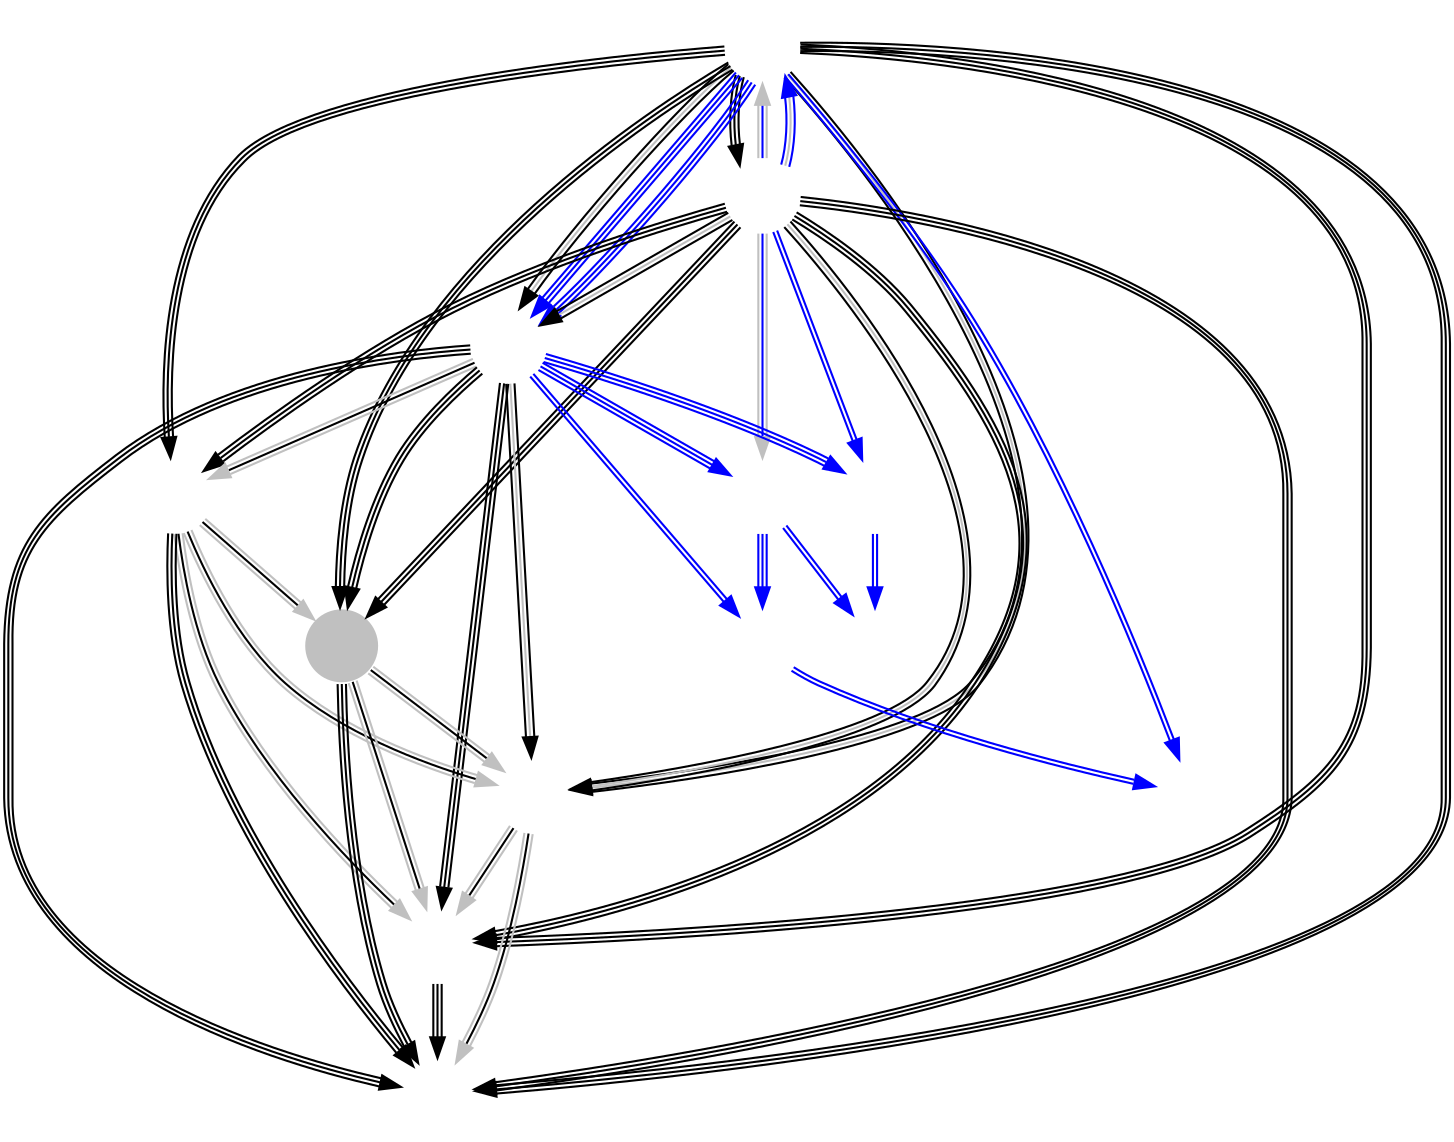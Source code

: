 // vim: set ts=5 sw=5:
digraph East {

	node [shape=circle fixedsize=true width=.5 label="" color="white"];
	imagepath="logos/";

	subgraph KR {
		L5	[ image="l5.png" ]
		MVPB	[ image="mvp-black.png" ]
		TP	[ image="tempest.png" ]
		MTY	[ image="mighty.png" ]
		GG	[ image="gg.png" style="filled" fillcolor="gray" ]
		MVPM	[ image="mvp-miracle.png" ]
		BLS	[ image="blossom.png" ]
		RVN	[ image="raven.png" ]

		/* Week 1 */
		L5	->	BLS		[ color="black:black:black" ]
		MTY	->	MVPM		[ color="gray:black:gray" ]
		MVPB	->	TP		[ color="black:gray:black" ]
		MVPB	->	RVN		[ color="black:black:black" ]
		TP	->	GG		[ color="black:black:black" ]
		L5	->	MTY		[ color="black:black:black" ]
		MTY	->	GG		[ color="gray:black:gray" ]
		L5	->	RVN		[ color="black:black:black" ]
		MVPM	->	BLS		[ color="gray:black:gray" ]

		/* Week 2 */
		TP	->	MVPM		[ color="black:gray:black" ]
		MVPB	->	BLS		[ color="black:black:black" ]
		GG	->	RVN		[ color="black:black:black" ]
		MTY	->	RVN		[ color="black:black:black" ]
		L5	->	MVPM		[ color="black:gray:black" ]
		TP	->	BLS		[ color="black:black:black" ]
		TP	->	MTY		[ color="gray:black:gray" ]
		L5	->	GG		[ color="black:black:black" ]
		MVPB	->	MVPM		[ color="black:gray:black" ]

		/* Week 3 */
		BLS	->	RVN		[ color="black:black:black" ]
		MVPB	->	GG		[ color="black:black:black" ]
		L5	->	TP		[ color="black:gray:black" ]
		MVPB	->	MTY		[ color="black:black:black" ]
		GG	->	BLS		[ color="gray:black:gray" ]
		MVPM	->	RVN		[ color="gray:black:gray" ]

		/* Week 4 */
		L5	->	MVPB		[ color="black:black:black" ]
		TP	->	RVN		[ color="black:black:black" ]
		GG	->	MVPM		[ color="gray:black:gray" ]
		MTY	->	BLS		[ color="gray:black:gray" ]
	}

	subgraph CN {
		eStar	[ image="estar-gaming.png" ]
		SPT	[ image="super-perfect-team.png" ]
		Zero	[ image="zero.png" ]
		RSG	[ image="resurgence.png" ]
		TFC	[ image="tfc.png" ]
	}

	/*** Eastern Clash ***/

	/* Upper Bracket: Round 1 */
	L5	->	RSG	[ color="blue:blue" ]
	TP	->	Zero	[ color="blue:blue" ]
	eStar	->	TFC	[ color="blue:blue" ]
	MVPB	->	SPT	[ color="blue:blue" ]

	/* Lower Bracket: Round 1 */
	Zero	->	RSG	[ color="blue:blue" ]
	SPT	->	TFC	[ color="blue:blue" ]

	/* Upper Bracket: Round 2 */
	L5	->	TP	[ color="blue:blue:blue" ]
	MVPB	->	eStar	[ color="gray:blue:gray" ]

	/* Lower Bracket: Round 2 */
	eStar	->	Zero	[ color="blue:blue:blue" ]
	TP	->	SPT	[ color="blue:blue:blue" ]

	/* Lower Bracket: Round 3 */
	TP	->	eStar	[ color="blue:blue:blue" ]

	/* Upper Bracket: Round 3 */
	MVPB	->	L5	[ color="gray:blue:gray" ]

	/* Lower Bracket: Round 4 */
	L5	->	TP	[ color="blue:blue:blue" ]

	/* Upper Bracket: Round 4 */
	MVPB	->	L5	[ color="blue:gray:blue" ]

	edge [ color=gray style=dashed constraint=false dir=none ]
}
